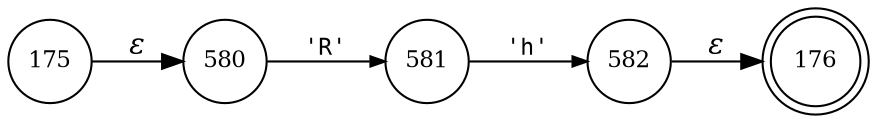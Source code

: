 digraph ATN {
rankdir=LR;
s176[fontsize=11, label="176", shape=doublecircle, fixedsize=true, width=.6];
s580[fontsize=11,label="580", shape=circle, fixedsize=true, width=.55, peripheries=1];
s581[fontsize=11,label="581", shape=circle, fixedsize=true, width=.55, peripheries=1];
s582[fontsize=11,label="582", shape=circle, fixedsize=true, width=.55, peripheries=1];
s175[fontsize=11,label="175", shape=circle, fixedsize=true, width=.55, peripheries=1];
s175 -> s580 [fontname="Times-Italic", label="&epsilon;"];
s580 -> s581 [fontsize=11, fontname="Courier", arrowsize=.7, label = "'R'", arrowhead = normal];
s581 -> s582 [fontsize=11, fontname="Courier", arrowsize=.7, label = "'h'", arrowhead = normal];
s582 -> s176 [fontname="Times-Italic", label="&epsilon;"];
}